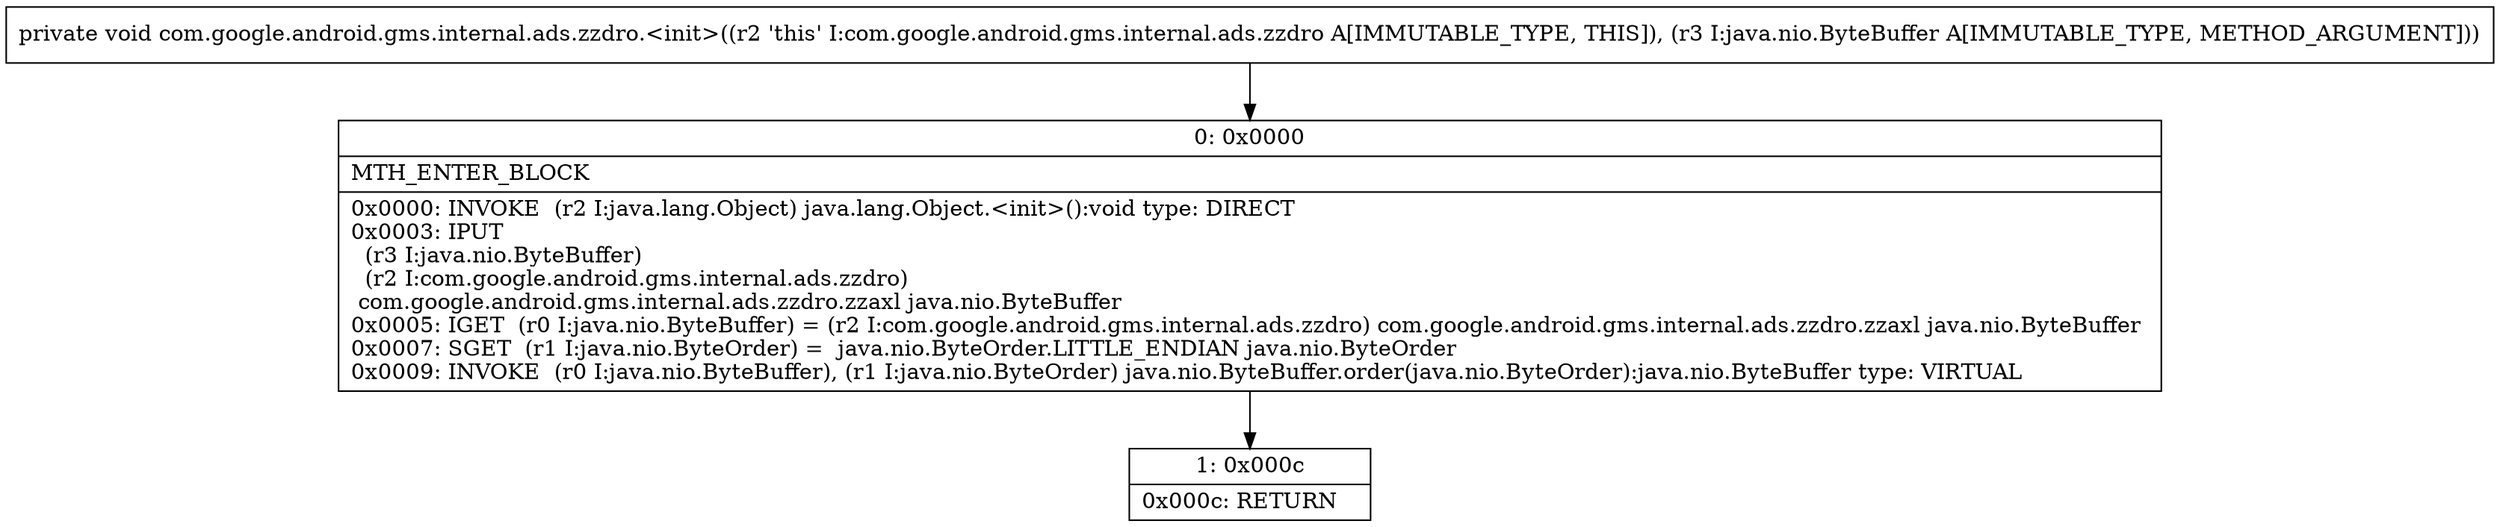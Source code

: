 digraph "CFG forcom.google.android.gms.internal.ads.zzdro.\<init\>(Ljava\/nio\/ByteBuffer;)V" {
Node_0 [shape=record,label="{0\:\ 0x0000|MTH_ENTER_BLOCK\l|0x0000: INVOKE  (r2 I:java.lang.Object) java.lang.Object.\<init\>():void type: DIRECT \l0x0003: IPUT  \l  (r3 I:java.nio.ByteBuffer)\l  (r2 I:com.google.android.gms.internal.ads.zzdro)\l com.google.android.gms.internal.ads.zzdro.zzaxl java.nio.ByteBuffer \l0x0005: IGET  (r0 I:java.nio.ByteBuffer) = (r2 I:com.google.android.gms.internal.ads.zzdro) com.google.android.gms.internal.ads.zzdro.zzaxl java.nio.ByteBuffer \l0x0007: SGET  (r1 I:java.nio.ByteOrder) =  java.nio.ByteOrder.LITTLE_ENDIAN java.nio.ByteOrder \l0x0009: INVOKE  (r0 I:java.nio.ByteBuffer), (r1 I:java.nio.ByteOrder) java.nio.ByteBuffer.order(java.nio.ByteOrder):java.nio.ByteBuffer type: VIRTUAL \l}"];
Node_1 [shape=record,label="{1\:\ 0x000c|0x000c: RETURN   \l}"];
MethodNode[shape=record,label="{private void com.google.android.gms.internal.ads.zzdro.\<init\>((r2 'this' I:com.google.android.gms.internal.ads.zzdro A[IMMUTABLE_TYPE, THIS]), (r3 I:java.nio.ByteBuffer A[IMMUTABLE_TYPE, METHOD_ARGUMENT])) }"];
MethodNode -> Node_0;
Node_0 -> Node_1;
}

